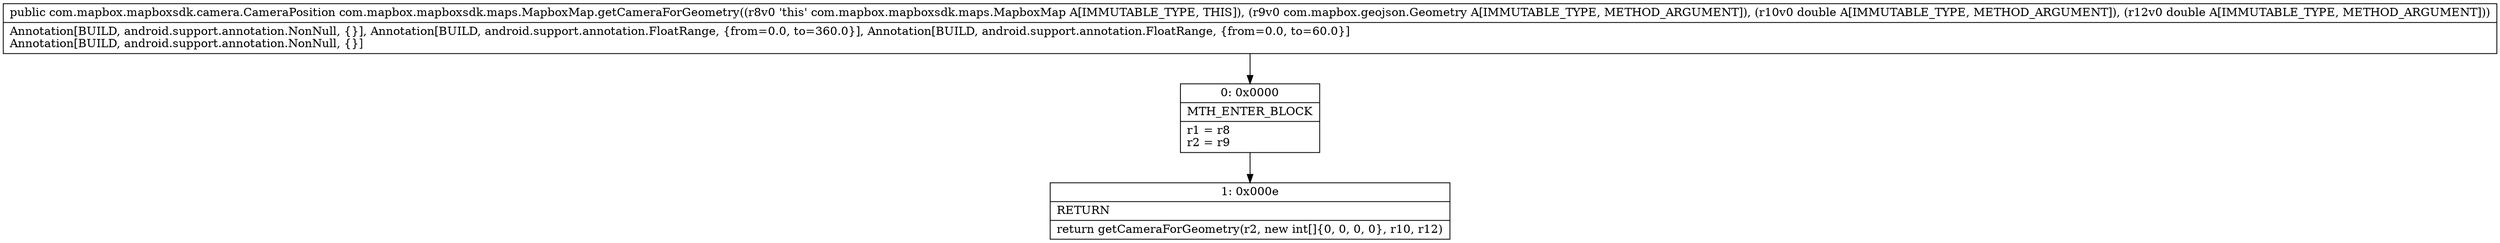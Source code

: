 digraph "CFG forcom.mapbox.mapboxsdk.maps.MapboxMap.getCameraForGeometry(Lcom\/mapbox\/geojson\/Geometry;DD)Lcom\/mapbox\/mapboxsdk\/camera\/CameraPosition;" {
Node_0 [shape=record,label="{0\:\ 0x0000|MTH_ENTER_BLOCK\l|r1 = r8\lr2 = r9\l}"];
Node_1 [shape=record,label="{1\:\ 0x000e|RETURN\l|return getCameraForGeometry(r2, new int[]\{0, 0, 0, 0\}, r10, r12)\l}"];
MethodNode[shape=record,label="{public com.mapbox.mapboxsdk.camera.CameraPosition com.mapbox.mapboxsdk.maps.MapboxMap.getCameraForGeometry((r8v0 'this' com.mapbox.mapboxsdk.maps.MapboxMap A[IMMUTABLE_TYPE, THIS]), (r9v0 com.mapbox.geojson.Geometry A[IMMUTABLE_TYPE, METHOD_ARGUMENT]), (r10v0 double A[IMMUTABLE_TYPE, METHOD_ARGUMENT]), (r12v0 double A[IMMUTABLE_TYPE, METHOD_ARGUMENT]))  | Annotation[BUILD, android.support.annotation.NonNull, \{\}], Annotation[BUILD, android.support.annotation.FloatRange, \{from=0.0, to=360.0\}], Annotation[BUILD, android.support.annotation.FloatRange, \{from=0.0, to=60.0\}]\lAnnotation[BUILD, android.support.annotation.NonNull, \{\}]\l}"];
MethodNode -> Node_0;
Node_0 -> Node_1;
}

